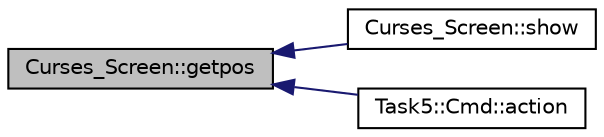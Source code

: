 digraph G
{
  bgcolor="transparent";
  edge [fontname="Helvetica",fontsize="10",labelfontname="Helvetica",labelfontsize="10"];
  node [fontname="Helvetica",fontsize="10",shape=record];
  rankdir="LR";
  Node1 [label="Curses_Screen::getpos",height=0.2,width=0.4,color="black", fillcolor="grey75", style="filled" fontcolor="black"];
  Node1 -> Node2 [dir="back",color="midnightblue",fontsize="10",style="solid",fontname="Helvetica"];
  Node2 [label="Curses_Screen::show",height=0.2,width=0.4,color="black",URL="$classCurses__Screen.html#a56271955138c02989d99dc24ab8d928e",tooltip="print a character to a specific position"];
  Node1 -> Node3 [dir="back",color="midnightblue",fontsize="10",style="solid",fontname="Helvetica"];
  Node3 [label="Task5::Cmd::action",height=0.2,width=0.4,color="black",URL="$classTask5_1_1Cmd.html#a69b1cdf1fbefc7adf8bf41d39553bb54",tooltip="Start the command line."];
}
